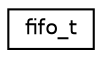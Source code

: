 digraph "Graphical Class Hierarchy"
{
  edge [fontname="Helvetica",fontsize="10",labelfontname="Helvetica",labelfontsize="10"];
  node [fontname="Helvetica",fontsize="10",shape=record];
  rankdir="LR";
  Node1 [label="fifo_t",height=0.2,width=0.4,color="black", fillcolor="white", style="filled",URL="$db/d53/structfifo__t.html"];
}
